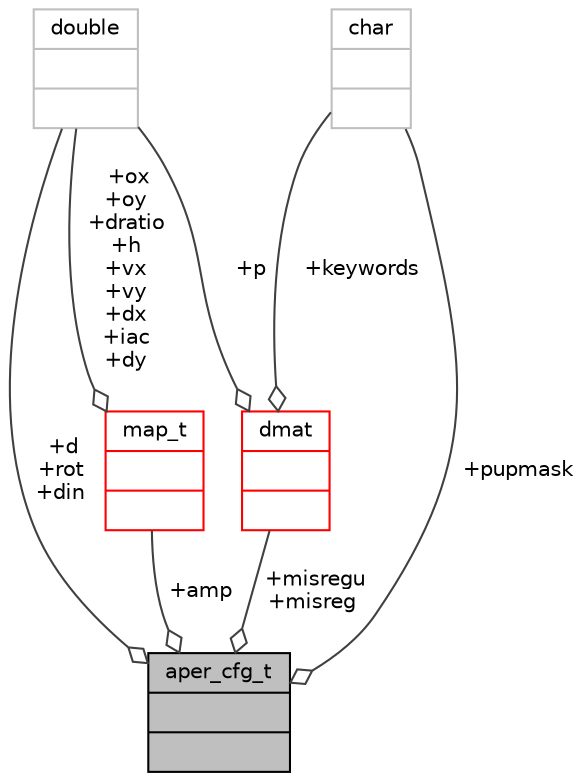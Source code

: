 digraph "aper_cfg_t"
{
 // INTERACTIVE_SVG=YES
  bgcolor="transparent";
  edge [fontname="Helvetica",fontsize="10",labelfontname="Helvetica",labelfontsize="10"];
  node [fontname="Helvetica",fontsize="10",shape=record];
  Node35 [label="{aper_cfg_t\n||}",height=0.2,width=0.4,color="black", fillcolor="grey75", style="filled", fontcolor="black"];
  Node36 -> Node35 [color="grey25",fontsize="10",style="solid",label=" +d\n+rot\n+din" ,arrowhead="odiamond",fontname="Helvetica"];
  Node36 [label="{double\n||}",height=0.2,width=0.4,color="grey75"];
  Node37 -> Node35 [color="grey25",fontsize="10",style="solid",label=" +pupmask" ,arrowhead="odiamond",fontname="Helvetica"];
  Node37 [label="{char\n||}",height=0.2,width=0.4,color="grey75"];
  Node38 -> Node35 [color="grey25",fontsize="10",style="solid",label=" +amp" ,arrowhead="odiamond",fontname="Helvetica"];
  Node38 [label="{map_t\n||}",height=0.2,width=0.4,color="red",URL="$df/def/type_8h.html#d6/da3/structmap__t"];
  Node36 -> Node38 [color="grey25",fontsize="10",style="solid",label=" +ox\n+oy\n+dratio\n+h\n+vx\n+vy\n+dx\n+iac\n+dy" ,arrowhead="odiamond",fontname="Helvetica"];
  Node40 -> Node35 [color="grey25",fontsize="10",style="solid",label=" +misregu\n+misreg" ,arrowhead="odiamond",fontname="Helvetica"];
  Node40 [label="{dmat\n||}",height=0.2,width=0.4,color="red",URL="$d3/d27/structdmat.html"];
  Node36 -> Node40 [color="grey25",fontsize="10",style="solid",label=" +p" ,arrowhead="odiamond",fontname="Helvetica"];
  Node37 -> Node40 [color="grey25",fontsize="10",style="solid",label=" +keywords" ,arrowhead="odiamond",fontname="Helvetica"];
}
